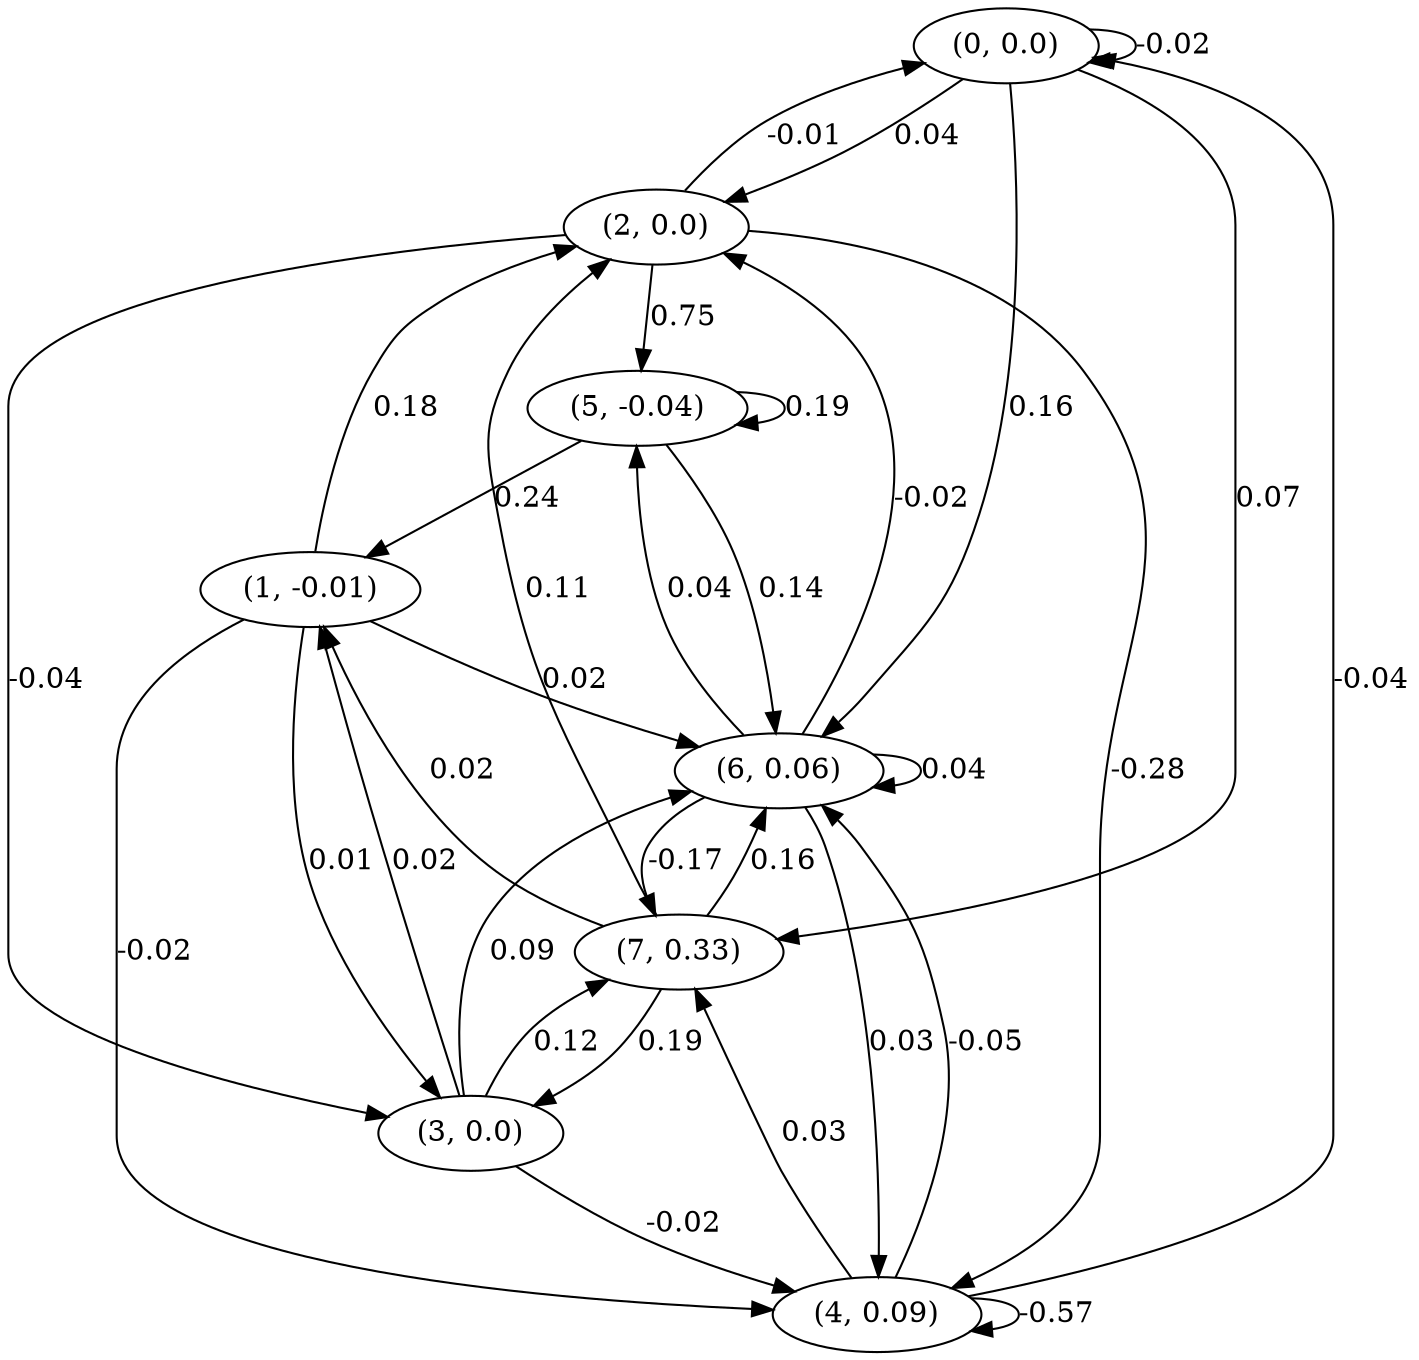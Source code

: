 digraph {
    0 [ label = "(0, 0.0)" ]
    1 [ label = "(1, -0.01)" ]
    2 [ label = "(2, 0.0)" ]
    3 [ label = "(3, 0.0)" ]
    4 [ label = "(4, 0.09)" ]
    5 [ label = "(5, -0.04)" ]
    6 [ label = "(6, 0.06)" ]
    7 [ label = "(7, 0.33)" ]
    0 -> 0 [ label = "-0.02" ]
    4 -> 4 [ label = "-0.57" ]
    5 -> 5 [ label = "0.19" ]
    6 -> 6 [ label = "0.04" ]
    2 -> 0 [ label = "-0.01" ]
    4 -> 0 [ label = "-0.04" ]
    3 -> 1 [ label = "0.02" ]
    5 -> 1 [ label = "0.24" ]
    7 -> 1 [ label = "0.02" ]
    0 -> 2 [ label = "0.04" ]
    1 -> 2 [ label = "0.18" ]
    6 -> 2 [ label = "-0.02" ]
    7 -> 2 [ label = "0.11" ]
    1 -> 3 [ label = "0.01" ]
    2 -> 3 [ label = "-0.04" ]
    7 -> 3 [ label = "0.19" ]
    1 -> 4 [ label = "-0.02" ]
    2 -> 4 [ label = "-0.28" ]
    3 -> 4 [ label = "-0.02" ]
    6 -> 4 [ label = "0.03" ]
    2 -> 5 [ label = "0.75" ]
    6 -> 5 [ label = "0.04" ]
    0 -> 6 [ label = "0.16" ]
    1 -> 6 [ label = "0.02" ]
    3 -> 6 [ label = "0.09" ]
    4 -> 6 [ label = "-0.05" ]
    5 -> 6 [ label = "0.14" ]
    7 -> 6 [ label = "0.16" ]
    0 -> 7 [ label = "0.07" ]
    3 -> 7 [ label = "0.12" ]
    4 -> 7 [ label = "0.03" ]
    6 -> 7 [ label = "-0.17" ]
}

